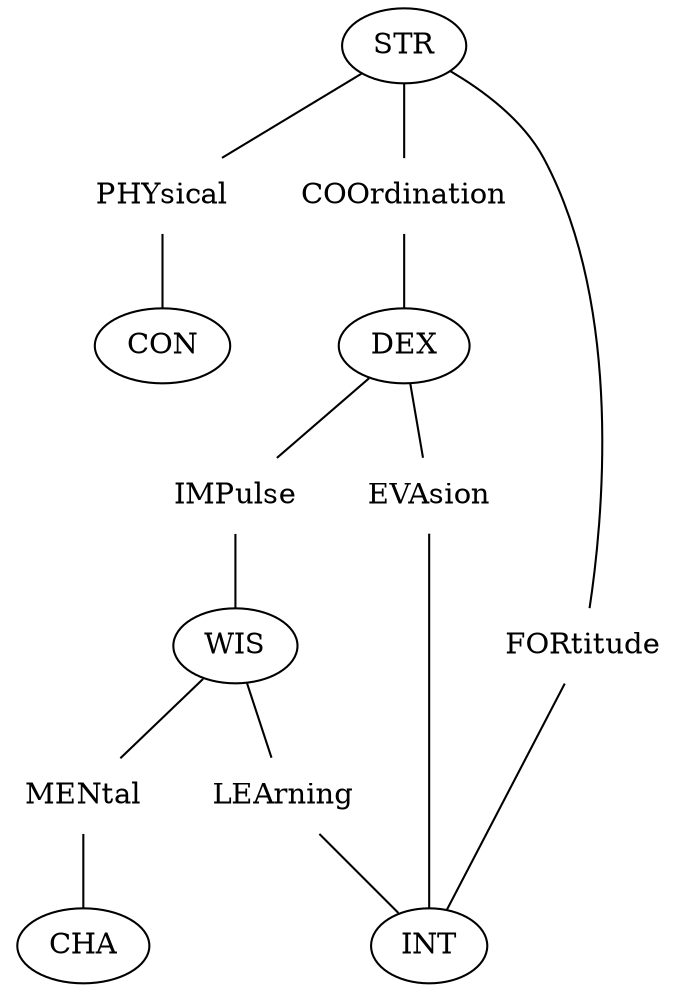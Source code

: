 
graph {

  //layout=dot

  PHY [ label="PHYsical", shape="none" ]
  EVA [ label="EVAsion", shape="none" ]
  MEN [ label="MENtal", shape="none" ]
  COO [ label="COOrdination", shape="none" ]
  FOR [ label="FORtitude", shape="none" ]
  IMP [ label="IMPulse", shape="none" ]
  LEA [ label="LEArning", shape="none" ]

  STR -- PHY -- CON
  DEX -- EVA -- INT
  WIS -- MEN -- CHA

  STR -- COO -- DEX
  STR -- FOR -- INT

  DEX -- IMP -- WIS
  WIS -- LEA -- INT
}

